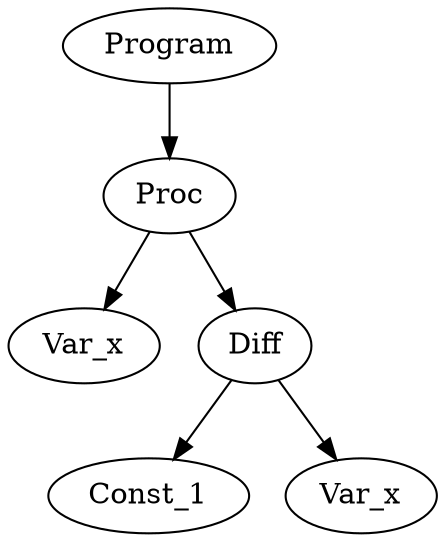 digraph {
N29[label="Proc"];
Program->N29;
N30[label="Var_x"];
N31[label="Diff"];
N29->N30;
N29->N31;
N32[label="Const_1"];
N33[label="Var_x"];
N31->N32;
N31->N33;
}
